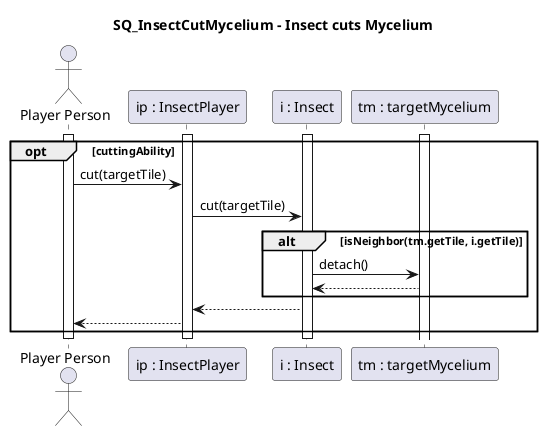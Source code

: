 @startuml SQ_InsectCutMycelium 

title SQ_InsectCutMycelium - Insect cuts Mycelium

actor "Player Person" as Pp
participant "ip : InsectPlayer" as Ip
participant "i : Insect" as I
participant "tm : targetMycelium" as TM

activate Pp
activate Ip
activate I
activate TM

opt cuttingAbility
    Pp -> Ip : cut(targetTile)
    Ip -> I : cut(targetTile)
    alt isNeighbor(tm.getTile, i.getTile)
        I -> TM : detach()
        TM --> I
    end
    I --> Ip
    Ip --> Pp
end

deactivate I
deactivate Ip
deactivate Pp

@enduml